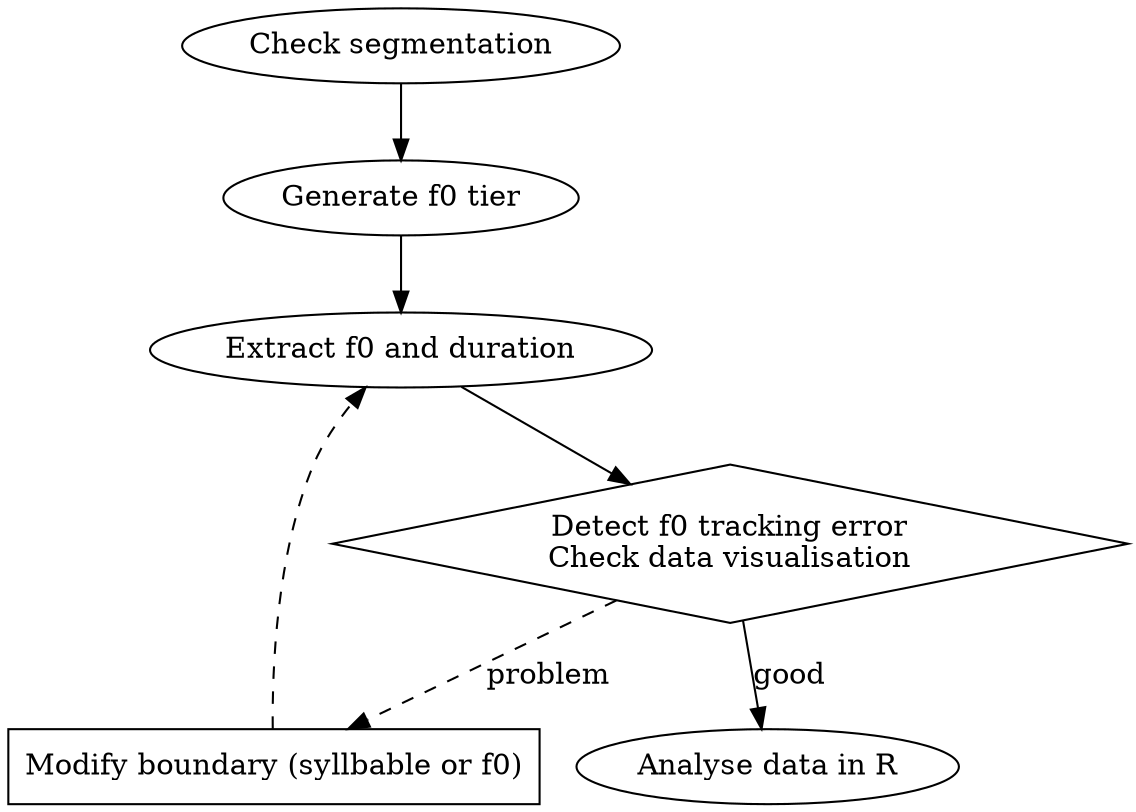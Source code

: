 // Outline
digraph {
	CheckB [label="Check segmentation"]
	Modify [label="Modify boundary (syllbable or f0)" shape=box]
	Generatef0 [label="Generate f0 tier"]
	Extract [label="Extract f0 and duration"]
	Check [label="Detect f0 tracking error
Check data visualisation" shape=diamond]
	Finish [label="Analyse data in R"]
	CheckB -> Generatef0
	Generatef0 -> Extract
	Modify -> Extract [style=dashed]
	Extract -> Check
	Check -> Finish [label=good]
	Check -> Modify [label=problem style=dashed]
}
